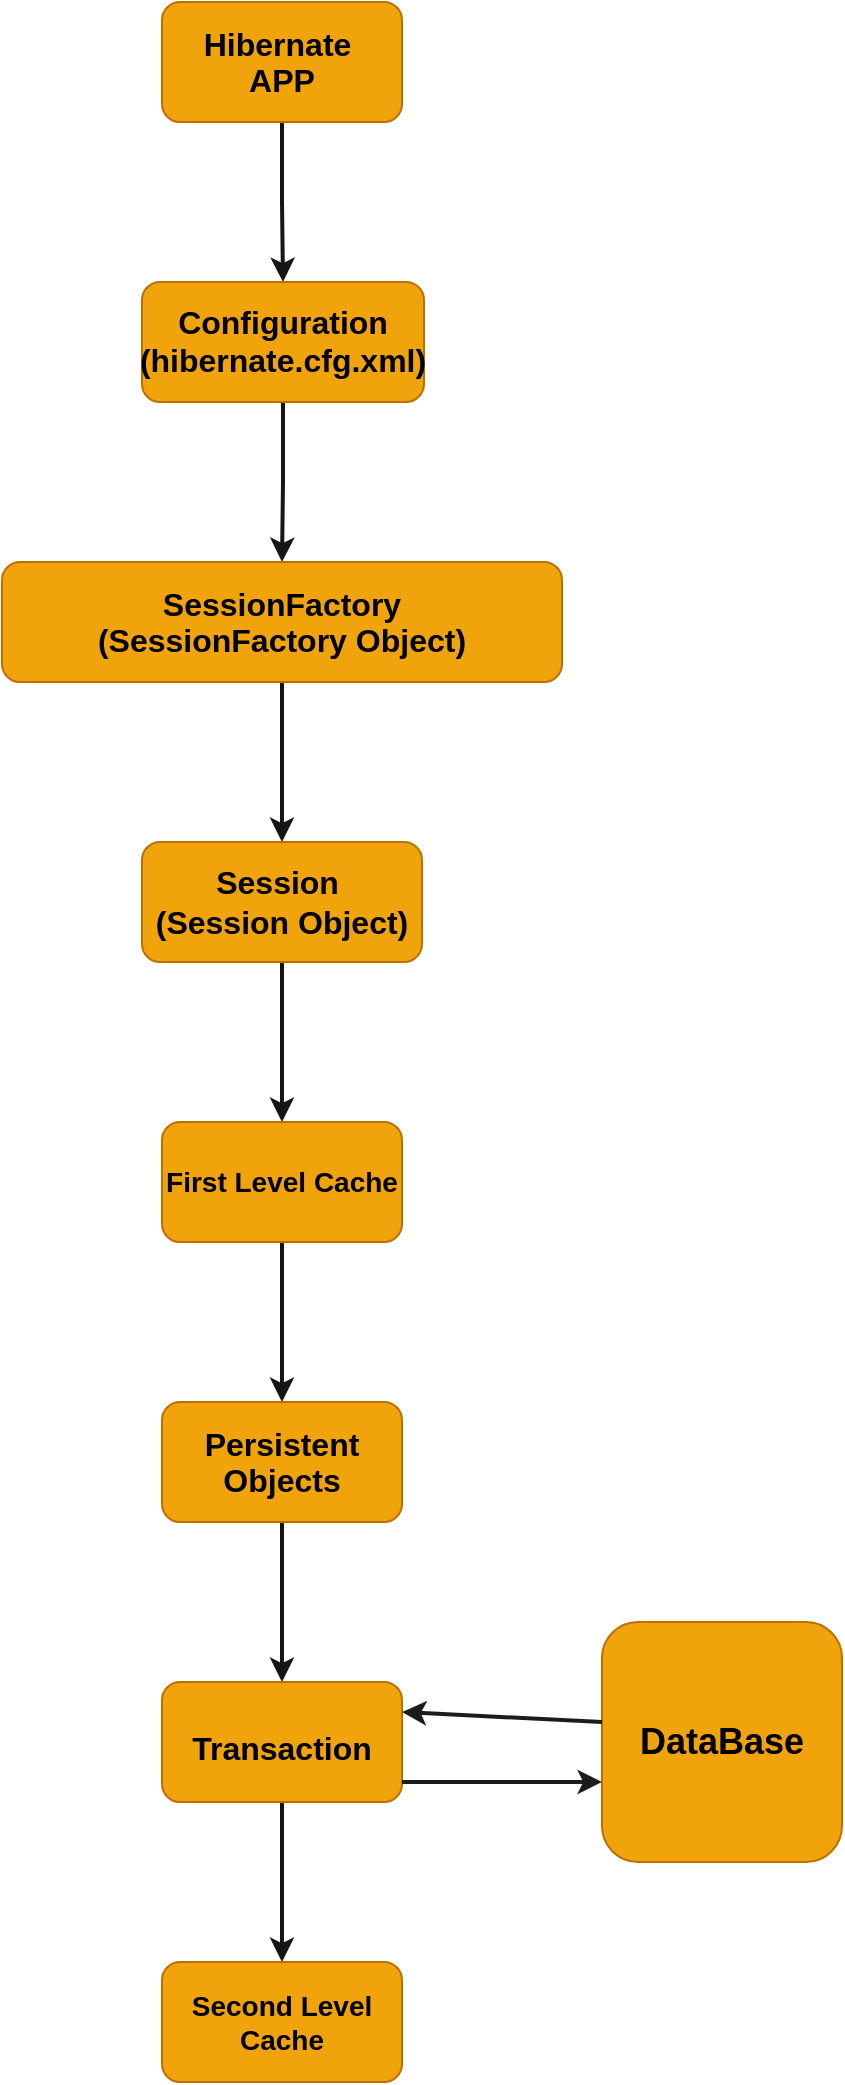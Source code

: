 <mxfile version="24.6.4" type="device">
  <diagram name="Page-1" id="2_Ok42G7nnK6WPwhDJLZ">
    <mxGraphModel dx="636" dy="603" grid="0" gridSize="10" guides="1" tooltips="1" connect="1" arrows="1" fold="1" page="0" pageScale="1" pageWidth="1100" pageHeight="1700" background="#ffffff" math="0" shadow="0">
      <root>
        <mxCell id="0" />
        <mxCell id="1" parent="0" />
        <mxCell id="Ob2RyFQbjiMJUboV9To3-3" value="" style="edgeStyle=orthogonalEdgeStyle;rounded=0;orthogonalLoop=1;jettySize=auto;html=1;strokeWidth=2;strokeColor=#171616;fontStyle=1" parent="1" source="Ob2RyFQbjiMJUboV9To3-1" target="Ob2RyFQbjiMJUboV9To3-2" edge="1">
          <mxGeometry relative="1" as="geometry" />
        </mxCell>
        <mxCell id="Ob2RyFQbjiMJUboV9To3-1" value="&lt;span&gt;&lt;span style=&quot;font-size:12.0pt;line-height:107%;&lt;br/&gt;font-family:&amp;quot;Calibri&amp;quot;,sans-serif;mso-ascii-theme-font:minor-latin;mso-fareast-font-family:&lt;br/&gt;Calibri;mso-fareast-theme-font:minor-latin;mso-hansi-theme-font:minor-latin;&lt;br/&gt;mso-bidi-font-family:&amp;quot;Times New Roman&amp;quot;;mso-bidi-theme-font:minor-bidi;&lt;br/&gt;mso-ansi-language:EN-US;mso-fareast-language:EN-US;mso-bidi-language:AR-SA&quot;&gt;Hibernate&amp;nbsp;&lt;/span&gt;&lt;/span&gt;&lt;div&gt;&lt;span&gt;&lt;span style=&quot;font-size:12.0pt;line-height:107%;&lt;br/&gt;font-family:&amp;quot;Calibri&amp;quot;,sans-serif;mso-ascii-theme-font:minor-latin;mso-fareast-font-family:&lt;br/&gt;Calibri;mso-fareast-theme-font:minor-latin;mso-hansi-theme-font:minor-latin;&lt;br/&gt;mso-bidi-font-family:&amp;quot;Times New Roman&amp;quot;;mso-bidi-theme-font:minor-bidi;&lt;br/&gt;mso-ansi-language:EN-US;mso-fareast-language:EN-US;mso-bidi-language:AR-SA&quot;&gt;APP&lt;/span&gt;&lt;/span&gt;&lt;/div&gt;" style="rounded=1;whiteSpace=wrap;html=1;fillColor=#f0a30a;fontColor=#000000;strokeColor=#BD7000;fontStyle=1" parent="1" vertex="1">
          <mxGeometry x="490" y="70" width="120" height="60" as="geometry" />
        </mxCell>
        <mxCell id="Ob2RyFQbjiMJUboV9To3-5" value="" style="edgeStyle=orthogonalEdgeStyle;rounded=0;orthogonalLoop=1;jettySize=auto;html=1;strokeWidth=2;strokeColor=#171616;fontStyle=1" parent="1" source="Ob2RyFQbjiMJUboV9To3-2" target="Ob2RyFQbjiMJUboV9To3-4" edge="1">
          <mxGeometry relative="1" as="geometry" />
        </mxCell>
        <mxCell id="Ob2RyFQbjiMJUboV9To3-2" value="&lt;span&gt;&lt;span style=&quot;font-size:12.0pt;line-height:107%;&lt;br/&gt;font-family:&amp;quot;Calibri&amp;quot;,sans-serif;mso-ascii-theme-font:minor-latin;mso-fareast-font-family:&lt;br/&gt;Calibri;mso-fareast-theme-font:minor-latin;mso-hansi-theme-font:minor-latin;&lt;br/&gt;mso-bidi-font-family:&amp;quot;Times New Roman&amp;quot;;mso-bidi-theme-font:minor-bidi;&lt;br/&gt;mso-ansi-language:EN-US;mso-fareast-language:EN-US;mso-bidi-language:AR-SA&quot;&gt;Configuration&lt;/span&gt;&lt;/span&gt;&lt;div&gt;&lt;span&gt;&lt;span style=&quot;font-size:12.0pt;line-height:107%;&lt;br/&gt;font-family:&amp;quot;Calibri&amp;quot;,sans-serif;mso-ascii-theme-font:minor-latin;mso-fareast-font-family:&lt;br/&gt;Calibri;mso-fareast-theme-font:minor-latin;mso-hansi-theme-font:minor-latin;&lt;br/&gt;mso-bidi-font-family:&amp;quot;Times New Roman&amp;quot;;mso-bidi-theme-font:minor-bidi;&lt;br/&gt;mso-ansi-language:EN-US;mso-fareast-language:EN-US;mso-bidi-language:AR-SA&quot;&gt;(&lt;/span&gt;&lt;/span&gt;&lt;span style=&quot;font-family: Calibri, sans-serif; font-size: 12pt; background-color: initial;&quot;&gt;hibernate.cfg.xml&lt;/span&gt;&lt;span style=&quot;background-color: initial;&quot;&gt;&lt;span style=&quot;font-size:12.0pt;line-height:107%;&lt;br/&gt;font-family:&amp;quot;Calibri&amp;quot;,sans-serif;mso-ascii-theme-font:minor-latin;mso-fareast-font-family:&lt;br/&gt;Calibri;mso-fareast-theme-font:minor-latin;mso-hansi-theme-font:minor-latin;&lt;br/&gt;mso-bidi-font-family:&amp;quot;Times New Roman&amp;quot;;mso-bidi-theme-font:minor-bidi;&lt;br/&gt;mso-ansi-language:EN-US;mso-fareast-language:EN-US;mso-bidi-language:AR-SA&quot;&gt;)&lt;/span&gt;&lt;/span&gt;&lt;/div&gt;" style="whiteSpace=wrap;html=1;rounded=1;fillColor=#f0a30a;fontColor=#000000;strokeColor=#BD7000;fontStyle=1" parent="1" vertex="1">
          <mxGeometry x="480" y="210" width="141" height="60" as="geometry" />
        </mxCell>
        <mxCell id="Ob2RyFQbjiMJUboV9To3-7" value="" style="edgeStyle=orthogonalEdgeStyle;rounded=0;orthogonalLoop=1;jettySize=auto;html=1;strokeWidth=2;strokeColor=#171616;fontStyle=1" parent="1" source="Ob2RyFQbjiMJUboV9To3-4" target="Ob2RyFQbjiMJUboV9To3-6" edge="1">
          <mxGeometry relative="1" as="geometry" />
        </mxCell>
        <mxCell id="Ob2RyFQbjiMJUboV9To3-4" value="&lt;span&gt;&lt;span style=&quot;font-size:12.0pt;line-height:107%;&lt;br/&gt;font-family:&amp;quot;Calibri&amp;quot;,sans-serif;mso-ascii-theme-font:minor-latin;mso-fareast-font-family:&lt;br/&gt;Calibri;mso-fareast-theme-font:minor-latin;mso-hansi-theme-font:minor-latin;&lt;br/&gt;mso-bidi-font-family:&amp;quot;Times New Roman&amp;quot;;mso-bidi-theme-font:minor-bidi;&lt;br/&gt;mso-ansi-language:EN-US;mso-fareast-language:EN-US;mso-bidi-language:AR-SA&quot;&gt;SessionFactory&lt;/span&gt;&lt;/span&gt;&lt;div&gt;&lt;span&gt;&lt;span style=&quot;font-size:12.0pt;line-height:107%;&lt;br/&gt;font-family:&amp;quot;Calibri&amp;quot;,sans-serif;mso-ascii-theme-font:minor-latin;mso-fareast-font-family:&lt;br/&gt;Calibri;mso-fareast-theme-font:minor-latin;mso-hansi-theme-font:minor-latin;&lt;br/&gt;mso-bidi-font-family:&amp;quot;Times New Roman&amp;quot;;mso-bidi-theme-font:minor-bidi;&lt;br/&gt;mso-ansi-language:EN-US;mso-fareast-language:EN-US;mso-bidi-language:AR-SA&quot;&gt;(SessionFactory Object)&lt;/span&gt;&lt;/span&gt;&lt;/div&gt;" style="whiteSpace=wrap;html=1;rounded=1;fillColor=#f0a30a;fontColor=#000000;strokeColor=#BD7000;fontStyle=1" parent="1" vertex="1">
          <mxGeometry x="410" y="350" width="280" height="60" as="geometry" />
        </mxCell>
        <mxCell id="Ob2RyFQbjiMJUboV9To3-9" value="" style="edgeStyle=orthogonalEdgeStyle;rounded=0;orthogonalLoop=1;jettySize=auto;html=1;strokeWidth=2;strokeColor=#171616;fontStyle=1" parent="1" source="Ob2RyFQbjiMJUboV9To3-6" target="Ob2RyFQbjiMJUboV9To3-8" edge="1">
          <mxGeometry relative="1" as="geometry" />
        </mxCell>
        <mxCell id="Ob2RyFQbjiMJUboV9To3-6" value="&lt;font style=&quot;font-size: 16px;&quot;&gt;Session&amp;nbsp;&lt;/font&gt;&lt;div&gt;&lt;font style=&quot;font-size: 16px;&quot;&gt;(Session Object)&lt;/font&gt;&lt;/div&gt;" style="whiteSpace=wrap;html=1;rounded=1;fillColor=#f0a30a;fontColor=#000000;strokeColor=#BD7000;fontStyle=1" parent="1" vertex="1">
          <mxGeometry x="480" y="490" width="140" height="60" as="geometry" />
        </mxCell>
        <mxCell id="Ob2RyFQbjiMJUboV9To3-11" value="" style="edgeStyle=orthogonalEdgeStyle;rounded=0;orthogonalLoop=1;jettySize=auto;html=1;strokeWidth=2;strokeColor=#171616;fontStyle=1" parent="1" source="Ob2RyFQbjiMJUboV9To3-8" target="Ob2RyFQbjiMJUboV9To3-10" edge="1">
          <mxGeometry relative="1" as="geometry" />
        </mxCell>
        <mxCell id="Ob2RyFQbjiMJUboV9To3-8" value="&lt;font style=&quot;font-size: 14px;&quot;&gt;First Level Cache&lt;/font&gt;" style="whiteSpace=wrap;html=1;rounded=1;fillColor=#f0a30a;fontColor=#000000;strokeColor=#BD7000;fontStyle=1" parent="1" vertex="1">
          <mxGeometry x="490" y="630" width="120" height="60" as="geometry" />
        </mxCell>
        <mxCell id="Ob2RyFQbjiMJUboV9To3-13" value="" style="edgeStyle=orthogonalEdgeStyle;rounded=0;orthogonalLoop=1;jettySize=auto;html=1;strokeWidth=2;strokeColor=#171616;fontStyle=1" parent="1" source="Ob2RyFQbjiMJUboV9To3-10" target="Ob2RyFQbjiMJUboV9To3-12" edge="1">
          <mxGeometry relative="1" as="geometry" />
        </mxCell>
        <mxCell id="Ob2RyFQbjiMJUboV9To3-10" value="&lt;span&gt;&lt;span style=&quot;font-size:12.0pt;line-height:107%;&lt;br/&gt;font-family:&amp;quot;Calibri&amp;quot;,sans-serif;mso-ascii-theme-font:minor-latin;mso-fareast-font-family:&lt;br/&gt;Calibri;mso-fareast-theme-font:minor-latin;mso-hansi-theme-font:minor-latin;&lt;br/&gt;mso-bidi-font-family:&amp;quot;Times New Roman&amp;quot;;mso-bidi-theme-font:minor-bidi;&lt;br/&gt;mso-ansi-language:EN-US;mso-fareast-language:EN-US;mso-bidi-language:AR-SA&quot;&gt;Persistent&lt;br&gt;Objects&lt;/span&gt;&lt;/span&gt;" style="whiteSpace=wrap;html=1;rounded=1;fillColor=#f0a30a;fontColor=#000000;strokeColor=#BD7000;fontStyle=1" parent="1" vertex="1">
          <mxGeometry x="490" y="770" width="120" height="60" as="geometry" />
        </mxCell>
        <mxCell id="Ob2RyFQbjiMJUboV9To3-15" value="" style="edgeStyle=orthogonalEdgeStyle;rounded=0;orthogonalLoop=1;jettySize=auto;html=1;strokeWidth=2;strokeColor=#171616;fontStyle=1" parent="1" source="Ob2RyFQbjiMJUboV9To3-12" target="Ob2RyFQbjiMJUboV9To3-14" edge="1">
          <mxGeometry relative="1" as="geometry" />
        </mxCell>
        <mxCell id="Ob2RyFQbjiMJUboV9To3-12" value="&lt;br&gt;&lt;span&gt;&lt;span style=&quot;font-size:12.0pt;line-height:107%;&lt;br/&gt;font-family:&amp;quot;Calibri&amp;quot;,sans-serif;mso-ascii-theme-font:minor-latin;mso-fareast-font-family:&lt;br/&gt;Calibri;mso-fareast-theme-font:minor-latin;mso-hansi-theme-font:minor-latin;&lt;br/&gt;mso-bidi-font-family:&amp;quot;Times New Roman&amp;quot;;mso-bidi-theme-font:minor-bidi;&lt;br/&gt;mso-ansi-language:EN-US;mso-fareast-language:EN-US;mso-bidi-language:AR-SA&quot;&gt;&lt;br&gt;&lt;/span&gt;&lt;/span&gt;&lt;div&gt;&lt;span&gt;&lt;span style=&quot;font-size:12.0pt;line-height:107%;&lt;br/&gt;font-family:&amp;quot;Calibri&amp;quot;,sans-serif;mso-ascii-theme-font:minor-latin;mso-fareast-font-family:&lt;br/&gt;Calibri;mso-fareast-theme-font:minor-latin;mso-hansi-theme-font:minor-latin;&lt;br/&gt;mso-bidi-font-family:&amp;quot;Times New Roman&amp;quot;;mso-bidi-theme-font:minor-bidi;&lt;br/&gt;mso-ansi-language:EN-US;mso-fareast-language:EN-US;mso-bidi-language:AR-SA&quot;&gt;&lt;br&gt;&lt;/span&gt;&lt;/span&gt;&lt;/div&gt;&lt;div&gt;&lt;span&gt;&lt;span style=&quot;font-size:12.0pt;line-height:107%;&lt;br/&gt;font-family:&amp;quot;Calibri&amp;quot;,sans-serif;mso-ascii-theme-font:minor-latin;mso-fareast-font-family:&lt;br/&gt;Calibri;mso-fareast-theme-font:minor-latin;mso-hansi-theme-font:minor-latin;&lt;br/&gt;mso-bidi-font-family:&amp;quot;Times New Roman&amp;quot;;mso-bidi-theme-font:minor-bidi;&lt;br/&gt;mso-ansi-language:EN-US;mso-fareast-language:EN-US;mso-bidi-language:AR-SA&quot;&gt;Transaction&lt;/span&gt;&lt;/span&gt;&lt;br&gt;&lt;br&gt;&lt;br&gt;&lt;br&gt;&lt;/div&gt;" style="whiteSpace=wrap;html=1;rounded=1;fillColor=#f0a30a;fontColor=#000000;strokeColor=#BD7000;fontStyle=1" parent="1" vertex="1">
          <mxGeometry x="490" y="910" width="120" height="60" as="geometry" />
        </mxCell>
        <mxCell id="Ob2RyFQbjiMJUboV9To3-14" value="&lt;span style=&quot;font-size: 14px;&quot;&gt;Second Level Cache&lt;/span&gt;" style="whiteSpace=wrap;html=1;rounded=1;fillColor=#f0a30a;fontColor=#000000;strokeColor=#BD7000;fontStyle=1" parent="1" vertex="1">
          <mxGeometry x="490" y="1050" width="120" height="60" as="geometry" />
        </mxCell>
        <mxCell id="Ob2RyFQbjiMJUboV9To3-17" value="&lt;font style=&quot;font-size: 18px;&quot;&gt;DataBase&lt;/font&gt;" style="whiteSpace=wrap;html=1;rounded=1;fillColor=#f0a30a;fontColor=#000000;strokeColor=#BD7000;fontStyle=1" parent="1" vertex="1">
          <mxGeometry x="710" y="880" width="120" height="120" as="geometry" />
        </mxCell>
        <mxCell id="Ob2RyFQbjiMJUboV9To3-18" value="" style="endArrow=classic;html=1;rounded=0;entryX=0;entryY=0.5;entryDx=0;entryDy=0;strokeWidth=2;strokeColor=#1d1b1b;fontStyle=1" parent="1" edge="1">
          <mxGeometry width="50" height="50" relative="1" as="geometry">
            <mxPoint x="610" y="960" as="sourcePoint" />
            <mxPoint x="710" y="960" as="targetPoint" />
          </mxGeometry>
        </mxCell>
        <mxCell id="Ob2RyFQbjiMJUboV9To3-19" value="" style="endArrow=classic;html=1;rounded=0;entryX=1;entryY=0.25;entryDx=0;entryDy=0;strokeWidth=2;strokeColor=#1d1b1b;fontStyle=1" parent="1" target="Ob2RyFQbjiMJUboV9To3-12" edge="1">
          <mxGeometry width="50" height="50" relative="1" as="geometry">
            <mxPoint x="710" y="930" as="sourcePoint" />
            <mxPoint x="620" y="930" as="targetPoint" />
          </mxGeometry>
        </mxCell>
      </root>
    </mxGraphModel>
  </diagram>
</mxfile>
